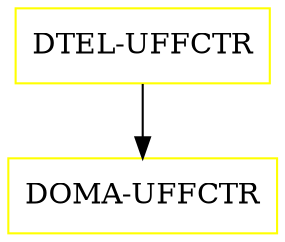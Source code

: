 digraph G {
  "DTEL-UFFCTR" [shape=box,color=yellow];
  "DOMA-UFFCTR" [shape=box,color=yellow,URL="./DOMA_UFFCTR.html"];
  "DTEL-UFFCTR" -> "DOMA-UFFCTR";
}
